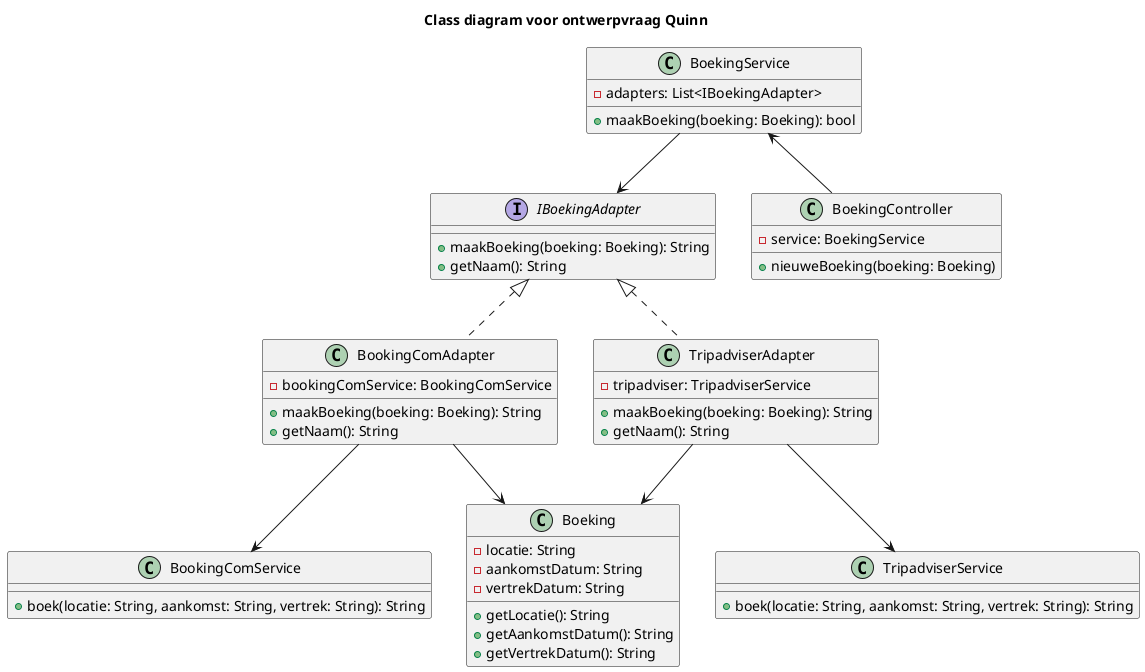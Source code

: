 @startuml
'https://plantuml.com/class-diagram

title Class diagram voor ontwerpvraag Quinn

interface IBoekingAdapter {
    + maakBoeking(boeking: Boeking): String
    + getNaam(): String
}

class BookingComService {
    + boek(locatie: String, aankomst: String, vertrek: String): String
}

class BookingComAdapter implements IBoekingAdapter {
    - bookingComService: BookingComService
    + maakBoeking(boeking: Boeking): String
    + getNaam(): String
}

class TripadviserService {
    + boek(locatie: String, aankomst: String, vertrek: String): String
}


class TripadviserAdapter implements IBoekingAdapter {
    - tripadviser: TripadviserService
    + maakBoeking(boeking: Boeking): String
    + getNaam(): String
}

class Boeking {
    - locatie: String
    - aankomstDatum: String
    - vertrekDatum: String
    + getLocatie(): String
    + getAankomstDatum(): String
    + getVertrekDatum(): String
}

class BoekingService {
    - adapters: List<IBoekingAdapter>
    + maakBoeking(boeking: Boeking): bool
}

class BoekingController {
    - service: BoekingService
    + nieuweBoeking(boeking: Boeking)
}

TripadviserAdapter --> TripadviserService
BookingComAdapter --> BookingComService
BoekingService <-- BoekingController
BoekingService --> IBoekingAdapter
BookingComAdapter --> Boeking
TripadviserAdapter --> Boeking

@enduml

